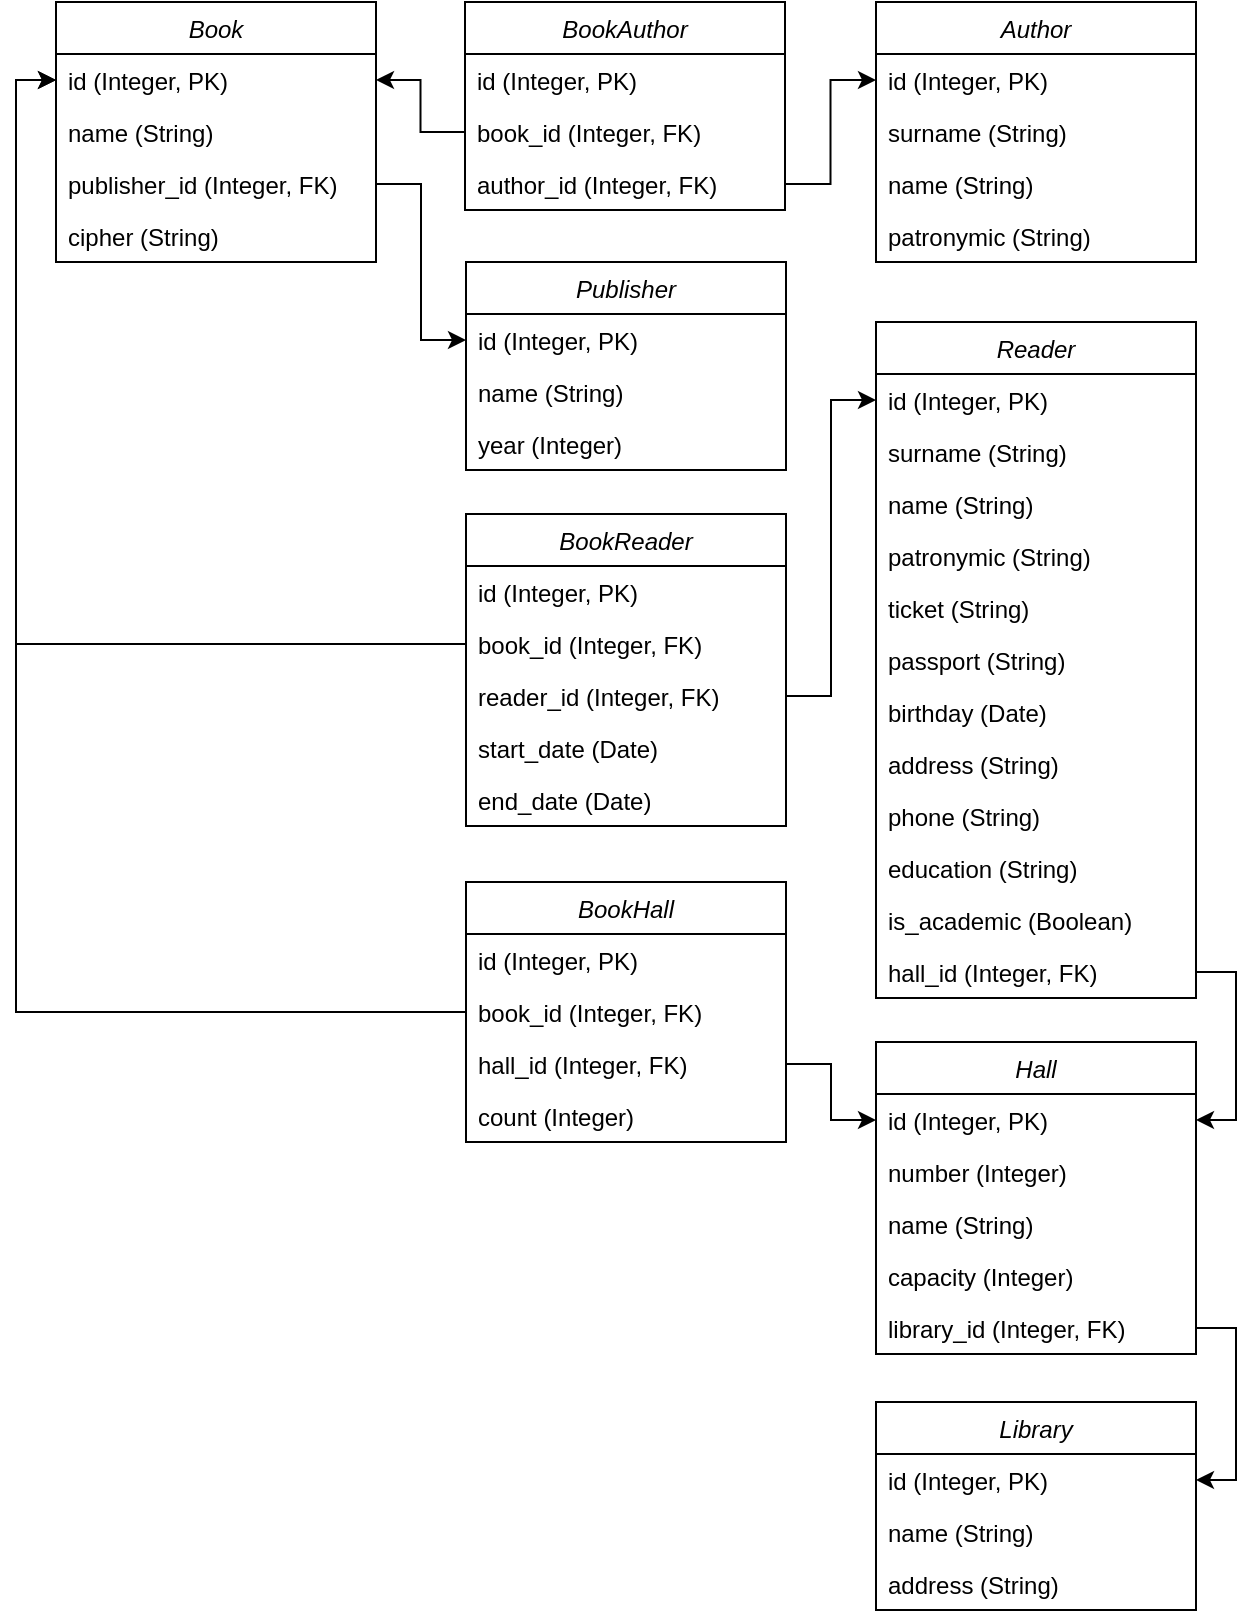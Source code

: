 <mxfile version="24.7.17">
  <diagram id="C5RBs43oDa-KdzZeNtuy" name="Page-1">
    <mxGraphModel dx="1500" dy="887" grid="1" gridSize="10" guides="1" tooltips="1" connect="1" arrows="1" fold="1" page="1" pageScale="1" pageWidth="827" pageHeight="1169" math="0" shadow="0">
      <root>
        <mxCell id="WIyWlLk6GJQsqaUBKTNV-0" />
        <mxCell id="WIyWlLk6GJQsqaUBKTNV-1" parent="WIyWlLk6GJQsqaUBKTNV-0" />
        <mxCell id="zkfFHV4jXpPFQw0GAbJ--0" value="Book" style="swimlane;fontStyle=2;align=center;verticalAlign=top;childLayout=stackLayout;horizontal=1;startSize=26;horizontalStack=0;resizeParent=1;resizeLast=0;collapsible=1;marginBottom=0;rounded=0;shadow=0;strokeWidth=1;" parent="WIyWlLk6GJQsqaUBKTNV-1" vertex="1">
          <mxGeometry x="220" y="80" width="160" height="130" as="geometry">
            <mxRectangle x="220" y="120" width="160" height="26" as="alternateBounds" />
          </mxGeometry>
        </mxCell>
        <mxCell id="zkfFHV4jXpPFQw0GAbJ--1" value="id (Integer, PK)" style="text;align=left;verticalAlign=top;spacingLeft=4;spacingRight=4;overflow=hidden;rotatable=0;points=[[0,0.5],[1,0.5]];portConstraint=eastwest;" parent="zkfFHV4jXpPFQw0GAbJ--0" vertex="1">
          <mxGeometry y="26" width="160" height="26" as="geometry" />
        </mxCell>
        <mxCell id="Xr7kkxf3aQ3c1UyAxIU1-2" value="name (String)" style="text;align=left;verticalAlign=top;spacingLeft=4;spacingRight=4;overflow=hidden;rotatable=0;points=[[0,0.5],[1,0.5]];portConstraint=eastwest;" parent="zkfFHV4jXpPFQw0GAbJ--0" vertex="1">
          <mxGeometry y="52" width="160" height="26" as="geometry" />
        </mxCell>
        <mxCell id="Xr7kkxf3aQ3c1UyAxIU1-3" value="publisher_id (Integer, FK)" style="text;align=left;verticalAlign=top;spacingLeft=4;spacingRight=4;overflow=hidden;rotatable=0;points=[[0,0.5],[1,0.5]];portConstraint=eastwest;" parent="zkfFHV4jXpPFQw0GAbJ--0" vertex="1">
          <mxGeometry y="78" width="160" height="26" as="geometry" />
        </mxCell>
        <mxCell id="Xr7kkxf3aQ3c1UyAxIU1-5" value="cipher (String)" style="text;align=left;verticalAlign=top;spacingLeft=4;spacingRight=4;overflow=hidden;rotatable=0;points=[[0,0.5],[1,0.5]];portConstraint=eastwest;" parent="zkfFHV4jXpPFQw0GAbJ--0" vertex="1">
          <mxGeometry y="104" width="160" height="26" as="geometry" />
        </mxCell>
        <mxCell id="Xr7kkxf3aQ3c1UyAxIU1-6" value="Author" style="swimlane;fontStyle=2;align=center;verticalAlign=top;childLayout=stackLayout;horizontal=1;startSize=26;horizontalStack=0;resizeParent=1;resizeLast=0;collapsible=1;marginBottom=0;rounded=0;shadow=0;strokeWidth=1;" parent="WIyWlLk6GJQsqaUBKTNV-1" vertex="1">
          <mxGeometry x="630" y="80" width="160" height="130" as="geometry">
            <mxRectangle x="220" y="120" width="160" height="26" as="alternateBounds" />
          </mxGeometry>
        </mxCell>
        <mxCell id="Xr7kkxf3aQ3c1UyAxIU1-7" value="id (Integer, PK)" style="text;align=left;verticalAlign=top;spacingLeft=4;spacingRight=4;overflow=hidden;rotatable=0;points=[[0,0.5],[1,0.5]];portConstraint=eastwest;" parent="Xr7kkxf3aQ3c1UyAxIU1-6" vertex="1">
          <mxGeometry y="26" width="160" height="26" as="geometry" />
        </mxCell>
        <mxCell id="Xr7kkxf3aQ3c1UyAxIU1-8" value="surname (String)" style="text;align=left;verticalAlign=top;spacingLeft=4;spacingRight=4;overflow=hidden;rotatable=0;points=[[0,0.5],[1,0.5]];portConstraint=eastwest;" parent="Xr7kkxf3aQ3c1UyAxIU1-6" vertex="1">
          <mxGeometry y="52" width="160" height="26" as="geometry" />
        </mxCell>
        <mxCell id="Xr7kkxf3aQ3c1UyAxIU1-9" value="name (String)" style="text;align=left;verticalAlign=top;spacingLeft=4;spacingRight=4;overflow=hidden;rotatable=0;points=[[0,0.5],[1,0.5]];portConstraint=eastwest;" parent="Xr7kkxf3aQ3c1UyAxIU1-6" vertex="1">
          <mxGeometry y="78" width="160" height="26" as="geometry" />
        </mxCell>
        <mxCell id="Xr7kkxf3aQ3c1UyAxIU1-10" value="patronymic (String)" style="text;align=left;verticalAlign=top;spacingLeft=4;spacingRight=4;overflow=hidden;rotatable=0;points=[[0,0.5],[1,0.5]];portConstraint=eastwest;" parent="Xr7kkxf3aQ3c1UyAxIU1-6" vertex="1">
          <mxGeometry y="104" width="160" height="26" as="geometry" />
        </mxCell>
        <mxCell id="Xr7kkxf3aQ3c1UyAxIU1-11" value="Publisher" style="swimlane;fontStyle=2;align=center;verticalAlign=top;childLayout=stackLayout;horizontal=1;startSize=26;horizontalStack=0;resizeParent=1;resizeLast=0;collapsible=1;marginBottom=0;rounded=0;shadow=0;strokeWidth=1;" parent="WIyWlLk6GJQsqaUBKTNV-1" vertex="1">
          <mxGeometry x="425" y="210" width="160" height="104" as="geometry">
            <mxRectangle x="220" y="120" width="160" height="26" as="alternateBounds" />
          </mxGeometry>
        </mxCell>
        <mxCell id="Xr7kkxf3aQ3c1UyAxIU1-12" value="id (Integer, PK)" style="text;align=left;verticalAlign=top;spacingLeft=4;spacingRight=4;overflow=hidden;rotatable=0;points=[[0,0.5],[1,0.5]];portConstraint=eastwest;" parent="Xr7kkxf3aQ3c1UyAxIU1-11" vertex="1">
          <mxGeometry y="26" width="160" height="26" as="geometry" />
        </mxCell>
        <mxCell id="Xr7kkxf3aQ3c1UyAxIU1-13" value="name (String)" style="text;align=left;verticalAlign=top;spacingLeft=4;spacingRight=4;overflow=hidden;rotatable=0;points=[[0,0.5],[1,0.5]];portConstraint=eastwest;" parent="Xr7kkxf3aQ3c1UyAxIU1-11" vertex="1">
          <mxGeometry y="52" width="160" height="26" as="geometry" />
        </mxCell>
        <mxCell id="Xr7kkxf3aQ3c1UyAxIU1-14" value="year (Integer)" style="text;align=left;verticalAlign=top;spacingLeft=4;spacingRight=4;overflow=hidden;rotatable=0;points=[[0,0.5],[1,0.5]];portConstraint=eastwest;" parent="Xr7kkxf3aQ3c1UyAxIU1-11" vertex="1">
          <mxGeometry y="78" width="160" height="26" as="geometry" />
        </mxCell>
        <mxCell id="Xr7kkxf3aQ3c1UyAxIU1-20" value="Reader" style="swimlane;fontStyle=2;align=center;verticalAlign=top;childLayout=stackLayout;horizontal=1;startSize=26;horizontalStack=0;resizeParent=1;resizeLast=0;collapsible=1;marginBottom=0;rounded=0;shadow=0;strokeWidth=1;" parent="WIyWlLk6GJQsqaUBKTNV-1" vertex="1">
          <mxGeometry x="630" y="240" width="160" height="338" as="geometry">
            <mxRectangle x="220" y="120" width="160" height="26" as="alternateBounds" />
          </mxGeometry>
        </mxCell>
        <mxCell id="Xr7kkxf3aQ3c1UyAxIU1-21" value="id (Integer, PK)" style="text;align=left;verticalAlign=top;spacingLeft=4;spacingRight=4;overflow=hidden;rotatable=0;points=[[0,0.5],[1,0.5]];portConstraint=eastwest;" parent="Xr7kkxf3aQ3c1UyAxIU1-20" vertex="1">
          <mxGeometry y="26" width="160" height="26" as="geometry" />
        </mxCell>
        <mxCell id="Xr7kkxf3aQ3c1UyAxIU1-22" value="surname (String)" style="text;align=left;verticalAlign=top;spacingLeft=4;spacingRight=4;overflow=hidden;rotatable=0;points=[[0,0.5],[1,0.5]];portConstraint=eastwest;" parent="Xr7kkxf3aQ3c1UyAxIU1-20" vertex="1">
          <mxGeometry y="52" width="160" height="26" as="geometry" />
        </mxCell>
        <mxCell id="Xr7kkxf3aQ3c1UyAxIU1-23" value="name (String)" style="text;align=left;verticalAlign=top;spacingLeft=4;spacingRight=4;overflow=hidden;rotatable=0;points=[[0,0.5],[1,0.5]];portConstraint=eastwest;" parent="Xr7kkxf3aQ3c1UyAxIU1-20" vertex="1">
          <mxGeometry y="78" width="160" height="26" as="geometry" />
        </mxCell>
        <mxCell id="Xr7kkxf3aQ3c1UyAxIU1-24" value="patronymic (String)" style="text;align=left;verticalAlign=top;spacingLeft=4;spacingRight=4;overflow=hidden;rotatable=0;points=[[0,0.5],[1,0.5]];portConstraint=eastwest;" parent="Xr7kkxf3aQ3c1UyAxIU1-20" vertex="1">
          <mxGeometry y="104" width="160" height="26" as="geometry" />
        </mxCell>
        <mxCell id="Xr7kkxf3aQ3c1UyAxIU1-25" value="ticket (String)" style="text;align=left;verticalAlign=top;spacingLeft=4;spacingRight=4;overflow=hidden;rotatable=0;points=[[0,0.5],[1,0.5]];portConstraint=eastwest;" parent="Xr7kkxf3aQ3c1UyAxIU1-20" vertex="1">
          <mxGeometry y="130" width="160" height="26" as="geometry" />
        </mxCell>
        <mxCell id="Xr7kkxf3aQ3c1UyAxIU1-26" value="passport (String)" style="text;align=left;verticalAlign=top;spacingLeft=4;spacingRight=4;overflow=hidden;rotatable=0;points=[[0,0.5],[1,0.5]];portConstraint=eastwest;" parent="Xr7kkxf3aQ3c1UyAxIU1-20" vertex="1">
          <mxGeometry y="156" width="160" height="26" as="geometry" />
        </mxCell>
        <mxCell id="Xr7kkxf3aQ3c1UyAxIU1-27" value="birthday (Date)" style="text;align=left;verticalAlign=top;spacingLeft=4;spacingRight=4;overflow=hidden;rotatable=0;points=[[0,0.5],[1,0.5]];portConstraint=eastwest;" parent="Xr7kkxf3aQ3c1UyAxIU1-20" vertex="1">
          <mxGeometry y="182" width="160" height="26" as="geometry" />
        </mxCell>
        <mxCell id="Xr7kkxf3aQ3c1UyAxIU1-30" value="address (String)" style="text;align=left;verticalAlign=top;spacingLeft=4;spacingRight=4;overflow=hidden;rotatable=0;points=[[0,0.5],[1,0.5]];portConstraint=eastwest;" parent="Xr7kkxf3aQ3c1UyAxIU1-20" vertex="1">
          <mxGeometry y="208" width="160" height="26" as="geometry" />
        </mxCell>
        <mxCell id="Xr7kkxf3aQ3c1UyAxIU1-31" value="phone (String)" style="text;align=left;verticalAlign=top;spacingLeft=4;spacingRight=4;overflow=hidden;rotatable=0;points=[[0,0.5],[1,0.5]];portConstraint=eastwest;" parent="Xr7kkxf3aQ3c1UyAxIU1-20" vertex="1">
          <mxGeometry y="234" width="160" height="26" as="geometry" />
        </mxCell>
        <mxCell id="Xr7kkxf3aQ3c1UyAxIU1-32" value="education (String)" style="text;align=left;verticalAlign=top;spacingLeft=4;spacingRight=4;overflow=hidden;rotatable=0;points=[[0,0.5],[1,0.5]];portConstraint=eastwest;" parent="Xr7kkxf3aQ3c1UyAxIU1-20" vertex="1">
          <mxGeometry y="260" width="160" height="26" as="geometry" />
        </mxCell>
        <mxCell id="Xr7kkxf3aQ3c1UyAxIU1-33" value="is_academic (Boolean)" style="text;align=left;verticalAlign=top;spacingLeft=4;spacingRight=4;overflow=hidden;rotatable=0;points=[[0,0.5],[1,0.5]];portConstraint=eastwest;" parent="Xr7kkxf3aQ3c1UyAxIU1-20" vertex="1">
          <mxGeometry y="286" width="160" height="26" as="geometry" />
        </mxCell>
        <mxCell id="Xr7kkxf3aQ3c1UyAxIU1-35" value="hall_id (Integer, FK)" style="text;align=left;verticalAlign=top;spacingLeft=4;spacingRight=4;overflow=hidden;rotatable=0;points=[[0,0.5],[1,0.5]];portConstraint=eastwest;" parent="Xr7kkxf3aQ3c1UyAxIU1-20" vertex="1">
          <mxGeometry y="312" width="160" height="26" as="geometry" />
        </mxCell>
        <mxCell id="Xr7kkxf3aQ3c1UyAxIU1-36" value="Library" style="swimlane;fontStyle=2;align=center;verticalAlign=top;childLayout=stackLayout;horizontal=1;startSize=26;horizontalStack=0;resizeParent=1;resizeLast=0;collapsible=1;marginBottom=0;rounded=0;shadow=0;strokeWidth=1;" parent="WIyWlLk6GJQsqaUBKTNV-1" vertex="1">
          <mxGeometry x="630" y="780" width="160" height="104" as="geometry">
            <mxRectangle x="220" y="120" width="160" height="26" as="alternateBounds" />
          </mxGeometry>
        </mxCell>
        <mxCell id="Xr7kkxf3aQ3c1UyAxIU1-37" value="id (Integer, PK)" style="text;align=left;verticalAlign=top;spacingLeft=4;spacingRight=4;overflow=hidden;rotatable=0;points=[[0,0.5],[1,0.5]];portConstraint=eastwest;" parent="Xr7kkxf3aQ3c1UyAxIU1-36" vertex="1">
          <mxGeometry y="26" width="160" height="26" as="geometry" />
        </mxCell>
        <mxCell id="Xr7kkxf3aQ3c1UyAxIU1-38" value="name (String)" style="text;align=left;verticalAlign=top;spacingLeft=4;spacingRight=4;overflow=hidden;rotatable=0;points=[[0,0.5],[1,0.5]];portConstraint=eastwest;" parent="Xr7kkxf3aQ3c1UyAxIU1-36" vertex="1">
          <mxGeometry y="52" width="160" height="26" as="geometry" />
        </mxCell>
        <mxCell id="Xr7kkxf3aQ3c1UyAxIU1-39" value="address (String)" style="text;align=left;verticalAlign=top;spacingLeft=4;spacingRight=4;overflow=hidden;rotatable=0;points=[[0,0.5],[1,0.5]];portConstraint=eastwest;" parent="Xr7kkxf3aQ3c1UyAxIU1-36" vertex="1">
          <mxGeometry y="78" width="160" height="26" as="geometry" />
        </mxCell>
        <mxCell id="Xr7kkxf3aQ3c1UyAxIU1-44" value="Hall" style="swimlane;fontStyle=2;align=center;verticalAlign=top;childLayout=stackLayout;horizontal=1;startSize=26;horizontalStack=0;resizeParent=1;resizeLast=0;collapsible=1;marginBottom=0;rounded=0;shadow=0;strokeWidth=1;" parent="WIyWlLk6GJQsqaUBKTNV-1" vertex="1">
          <mxGeometry x="630" y="600" width="160" height="156" as="geometry">
            <mxRectangle x="220" y="120" width="160" height="26" as="alternateBounds" />
          </mxGeometry>
        </mxCell>
        <mxCell id="Xr7kkxf3aQ3c1UyAxIU1-45" value="id (Integer, PK)" style="text;align=left;verticalAlign=top;spacingLeft=4;spacingRight=4;overflow=hidden;rotatable=0;points=[[0,0.5],[1,0.5]];portConstraint=eastwest;" parent="Xr7kkxf3aQ3c1UyAxIU1-44" vertex="1">
          <mxGeometry y="26" width="160" height="26" as="geometry" />
        </mxCell>
        <mxCell id="Xr7kkxf3aQ3c1UyAxIU1-46" value="number (Integer)" style="text;align=left;verticalAlign=top;spacingLeft=4;spacingRight=4;overflow=hidden;rotatable=0;points=[[0,0.5],[1,0.5]];portConstraint=eastwest;" parent="Xr7kkxf3aQ3c1UyAxIU1-44" vertex="1">
          <mxGeometry y="52" width="160" height="26" as="geometry" />
        </mxCell>
        <mxCell id="Xr7kkxf3aQ3c1UyAxIU1-47" value="name (String)" style="text;align=left;verticalAlign=top;spacingLeft=4;spacingRight=4;overflow=hidden;rotatable=0;points=[[0,0.5],[1,0.5]];portConstraint=eastwest;" parent="Xr7kkxf3aQ3c1UyAxIU1-44" vertex="1">
          <mxGeometry y="78" width="160" height="26" as="geometry" />
        </mxCell>
        <mxCell id="Xr7kkxf3aQ3c1UyAxIU1-48" value="capacity (Integer)" style="text;align=left;verticalAlign=top;spacingLeft=4;spacingRight=4;overflow=hidden;rotatable=0;points=[[0,0.5],[1,0.5]];portConstraint=eastwest;" parent="Xr7kkxf3aQ3c1UyAxIU1-44" vertex="1">
          <mxGeometry y="104" width="160" height="26" as="geometry" />
        </mxCell>
        <mxCell id="Xr7kkxf3aQ3c1UyAxIU1-49" value="library_id (Integer, FK)" style="text;align=left;verticalAlign=top;spacingLeft=4;spacingRight=4;overflow=hidden;rotatable=0;points=[[0,0.5],[1,0.5]];portConstraint=eastwest;" parent="Xr7kkxf3aQ3c1UyAxIU1-44" vertex="1">
          <mxGeometry y="130" width="160" height="26" as="geometry" />
        </mxCell>
        <mxCell id="Xr7kkxf3aQ3c1UyAxIU1-50" style="edgeStyle=orthogonalEdgeStyle;rounded=0;orthogonalLoop=1;jettySize=auto;html=1;entryX=0;entryY=0.5;entryDx=0;entryDy=0;" parent="WIyWlLk6GJQsqaUBKTNV-1" source="Xr7kkxf3aQ3c1UyAxIU1-3" target="Xr7kkxf3aQ3c1UyAxIU1-12" edge="1">
          <mxGeometry relative="1" as="geometry" />
        </mxCell>
        <mxCell id="Xr7kkxf3aQ3c1UyAxIU1-54" value="BookReader" style="swimlane;fontStyle=2;align=center;verticalAlign=top;childLayout=stackLayout;horizontal=1;startSize=26;horizontalStack=0;resizeParent=1;resizeLast=0;collapsible=1;marginBottom=0;rounded=0;shadow=0;strokeWidth=1;" parent="WIyWlLk6GJQsqaUBKTNV-1" vertex="1">
          <mxGeometry x="425" y="336" width="160" height="156" as="geometry">
            <mxRectangle x="220" y="120" width="160" height="26" as="alternateBounds" />
          </mxGeometry>
        </mxCell>
        <mxCell id="Xr7kkxf3aQ3c1UyAxIU1-55" value="id (Integer, PK)" style="text;align=left;verticalAlign=top;spacingLeft=4;spacingRight=4;overflow=hidden;rotatable=0;points=[[0,0.5],[1,0.5]];portConstraint=eastwest;" parent="Xr7kkxf3aQ3c1UyAxIU1-54" vertex="1">
          <mxGeometry y="26" width="160" height="26" as="geometry" />
        </mxCell>
        <mxCell id="Xr7kkxf3aQ3c1UyAxIU1-56" value="book_id (Integer, FK)" style="text;align=left;verticalAlign=top;spacingLeft=4;spacingRight=4;overflow=hidden;rotatable=0;points=[[0,0.5],[1,0.5]];portConstraint=eastwest;" parent="Xr7kkxf3aQ3c1UyAxIU1-54" vertex="1">
          <mxGeometry y="52" width="160" height="26" as="geometry" />
        </mxCell>
        <mxCell id="Xr7kkxf3aQ3c1UyAxIU1-57" value="reader_id (Integer, FK)" style="text;align=left;verticalAlign=top;spacingLeft=4;spacingRight=4;overflow=hidden;rotatable=0;points=[[0,0.5],[1,0.5]];portConstraint=eastwest;" parent="Xr7kkxf3aQ3c1UyAxIU1-54" vertex="1">
          <mxGeometry y="78" width="160" height="26" as="geometry" />
        </mxCell>
        <mxCell id="Xr7kkxf3aQ3c1UyAxIU1-58" value="start_date (Date)" style="text;align=left;verticalAlign=top;spacingLeft=4;spacingRight=4;overflow=hidden;rotatable=0;points=[[0,0.5],[1,0.5]];portConstraint=eastwest;" parent="Xr7kkxf3aQ3c1UyAxIU1-54" vertex="1">
          <mxGeometry y="104" width="160" height="26" as="geometry" />
        </mxCell>
        <mxCell id="Xr7kkxf3aQ3c1UyAxIU1-59" value="end_date (Date)" style="text;align=left;verticalAlign=top;spacingLeft=4;spacingRight=4;overflow=hidden;rotatable=0;points=[[0,0.5],[1,0.5]];portConstraint=eastwest;" parent="Xr7kkxf3aQ3c1UyAxIU1-54" vertex="1">
          <mxGeometry y="130" width="160" height="26" as="geometry" />
        </mxCell>
        <mxCell id="Xr7kkxf3aQ3c1UyAxIU1-60" value="BookHall" style="swimlane;fontStyle=2;align=center;verticalAlign=top;childLayout=stackLayout;horizontal=1;startSize=26;horizontalStack=0;resizeParent=1;resizeLast=0;collapsible=1;marginBottom=0;rounded=0;shadow=0;strokeWidth=1;" parent="WIyWlLk6GJQsqaUBKTNV-1" vertex="1">
          <mxGeometry x="425" y="520" width="160" height="130" as="geometry">
            <mxRectangle x="220" y="120" width="160" height="26" as="alternateBounds" />
          </mxGeometry>
        </mxCell>
        <mxCell id="Xr7kkxf3aQ3c1UyAxIU1-61" value="id (Integer, PK)" style="text;align=left;verticalAlign=top;spacingLeft=4;spacingRight=4;overflow=hidden;rotatable=0;points=[[0,0.5],[1,0.5]];portConstraint=eastwest;" parent="Xr7kkxf3aQ3c1UyAxIU1-60" vertex="1">
          <mxGeometry y="26" width="160" height="26" as="geometry" />
        </mxCell>
        <mxCell id="Xr7kkxf3aQ3c1UyAxIU1-62" value="book_id (Integer, FK)" style="text;align=left;verticalAlign=top;spacingLeft=4;spacingRight=4;overflow=hidden;rotatable=0;points=[[0,0.5],[1,0.5]];portConstraint=eastwest;" parent="Xr7kkxf3aQ3c1UyAxIU1-60" vertex="1">
          <mxGeometry y="52" width="160" height="26" as="geometry" />
        </mxCell>
        <mxCell id="Xr7kkxf3aQ3c1UyAxIU1-63" value="hall_id (Integer, FK)" style="text;align=left;verticalAlign=top;spacingLeft=4;spacingRight=4;overflow=hidden;rotatable=0;points=[[0,0.5],[1,0.5]];portConstraint=eastwest;" parent="Xr7kkxf3aQ3c1UyAxIU1-60" vertex="1">
          <mxGeometry y="78" width="160" height="26" as="geometry" />
        </mxCell>
        <mxCell id="Xr7kkxf3aQ3c1UyAxIU1-64" value="count (Integer)" style="text;align=left;verticalAlign=top;spacingLeft=4;spacingRight=4;overflow=hidden;rotatable=0;points=[[0,0.5],[1,0.5]];portConstraint=eastwest;" parent="Xr7kkxf3aQ3c1UyAxIU1-60" vertex="1">
          <mxGeometry y="104" width="160" height="26" as="geometry" />
        </mxCell>
        <mxCell id="Xr7kkxf3aQ3c1UyAxIU1-65" value="BookAuthor" style="swimlane;fontStyle=2;align=center;verticalAlign=top;childLayout=stackLayout;horizontal=1;startSize=26;horizontalStack=0;resizeParent=1;resizeLast=0;collapsible=1;marginBottom=0;rounded=0;shadow=0;strokeWidth=1;" parent="WIyWlLk6GJQsqaUBKTNV-1" vertex="1">
          <mxGeometry x="424.5" y="80" width="160" height="104" as="geometry">
            <mxRectangle x="220" y="120" width="160" height="26" as="alternateBounds" />
          </mxGeometry>
        </mxCell>
        <mxCell id="Xr7kkxf3aQ3c1UyAxIU1-66" value="id (Integer, PK)" style="text;align=left;verticalAlign=top;spacingLeft=4;spacingRight=4;overflow=hidden;rotatable=0;points=[[0,0.5],[1,0.5]];portConstraint=eastwest;" parent="Xr7kkxf3aQ3c1UyAxIU1-65" vertex="1">
          <mxGeometry y="26" width="160" height="26" as="geometry" />
        </mxCell>
        <mxCell id="Xr7kkxf3aQ3c1UyAxIU1-67" value="book_id (Integer, FK)" style="text;align=left;verticalAlign=top;spacingLeft=4;spacingRight=4;overflow=hidden;rotatable=0;points=[[0,0.5],[1,0.5]];portConstraint=eastwest;" parent="Xr7kkxf3aQ3c1UyAxIU1-65" vertex="1">
          <mxGeometry y="52" width="160" height="26" as="geometry" />
        </mxCell>
        <mxCell id="Xr7kkxf3aQ3c1UyAxIU1-68" value="author_id (Integer, FK)" style="text;align=left;verticalAlign=top;spacingLeft=4;spacingRight=4;overflow=hidden;rotatable=0;points=[[0,0.5],[1,0.5]];portConstraint=eastwest;" parent="Xr7kkxf3aQ3c1UyAxIU1-65" vertex="1">
          <mxGeometry y="78" width="160" height="26" as="geometry" />
        </mxCell>
        <mxCell id="Xr7kkxf3aQ3c1UyAxIU1-69" style="edgeStyle=orthogonalEdgeStyle;rounded=0;orthogonalLoop=1;jettySize=auto;html=1;entryX=1;entryY=0.5;entryDx=0;entryDy=0;" parent="WIyWlLk6GJQsqaUBKTNV-1" source="Xr7kkxf3aQ3c1UyAxIU1-67" target="zkfFHV4jXpPFQw0GAbJ--1" edge="1">
          <mxGeometry relative="1" as="geometry" />
        </mxCell>
        <mxCell id="Xr7kkxf3aQ3c1UyAxIU1-70" style="edgeStyle=orthogonalEdgeStyle;rounded=0;orthogonalLoop=1;jettySize=auto;html=1;entryX=0;entryY=0.5;entryDx=0;entryDy=0;" parent="WIyWlLk6GJQsqaUBKTNV-1" source="Xr7kkxf3aQ3c1UyAxIU1-68" target="Xr7kkxf3aQ3c1UyAxIU1-7" edge="1">
          <mxGeometry relative="1" as="geometry" />
        </mxCell>
        <mxCell id="Xr7kkxf3aQ3c1UyAxIU1-71" style="edgeStyle=orthogonalEdgeStyle;rounded=0;orthogonalLoop=1;jettySize=auto;html=1;exitX=1;exitY=0.5;exitDx=0;exitDy=0;entryX=1;entryY=0.5;entryDx=0;entryDy=0;" parent="WIyWlLk6GJQsqaUBKTNV-1" source="Xr7kkxf3aQ3c1UyAxIU1-35" target="Xr7kkxf3aQ3c1UyAxIU1-45" edge="1">
          <mxGeometry relative="1" as="geometry" />
        </mxCell>
        <mxCell id="Xr7kkxf3aQ3c1UyAxIU1-72" style="edgeStyle=orthogonalEdgeStyle;rounded=0;orthogonalLoop=1;jettySize=auto;html=1;exitX=1;exitY=0.5;exitDx=0;exitDy=0;entryX=1;entryY=0.5;entryDx=0;entryDy=0;" parent="WIyWlLk6GJQsqaUBKTNV-1" source="Xr7kkxf3aQ3c1UyAxIU1-49" target="Xr7kkxf3aQ3c1UyAxIU1-37" edge="1">
          <mxGeometry relative="1" as="geometry" />
        </mxCell>
        <mxCell id="Xr7kkxf3aQ3c1UyAxIU1-75" style="edgeStyle=orthogonalEdgeStyle;rounded=0;orthogonalLoop=1;jettySize=auto;html=1;entryX=0;entryY=0.5;entryDx=0;entryDy=0;" parent="WIyWlLk6GJQsqaUBKTNV-1" source="Xr7kkxf3aQ3c1UyAxIU1-56" target="zkfFHV4jXpPFQw0GAbJ--1" edge="1">
          <mxGeometry relative="1" as="geometry" />
        </mxCell>
        <mxCell id="Xr7kkxf3aQ3c1UyAxIU1-76" style="edgeStyle=orthogonalEdgeStyle;rounded=0;orthogonalLoop=1;jettySize=auto;html=1;exitX=0;exitY=0.5;exitDx=0;exitDy=0;entryX=0;entryY=0.5;entryDx=0;entryDy=0;" parent="WIyWlLk6GJQsqaUBKTNV-1" source="Xr7kkxf3aQ3c1UyAxIU1-62" target="zkfFHV4jXpPFQw0GAbJ--1" edge="1">
          <mxGeometry relative="1" as="geometry" />
        </mxCell>
        <mxCell id="Xr7kkxf3aQ3c1UyAxIU1-77" style="edgeStyle=orthogonalEdgeStyle;rounded=0;orthogonalLoop=1;jettySize=auto;html=1;entryX=0;entryY=0.5;entryDx=0;entryDy=0;" parent="WIyWlLk6GJQsqaUBKTNV-1" source="Xr7kkxf3aQ3c1UyAxIU1-63" target="Xr7kkxf3aQ3c1UyAxIU1-45" edge="1">
          <mxGeometry relative="1" as="geometry" />
        </mxCell>
        <mxCell id="Xr7kkxf3aQ3c1UyAxIU1-78" style="edgeStyle=orthogonalEdgeStyle;rounded=0;orthogonalLoop=1;jettySize=auto;html=1;entryX=0;entryY=0.5;entryDx=0;entryDy=0;" parent="WIyWlLk6GJQsqaUBKTNV-1" source="Xr7kkxf3aQ3c1UyAxIU1-57" target="Xr7kkxf3aQ3c1UyAxIU1-21" edge="1">
          <mxGeometry relative="1" as="geometry" />
        </mxCell>
      </root>
    </mxGraphModel>
  </diagram>
</mxfile>
